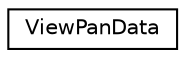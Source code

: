 digraph G
{
  edge [fontname="Helvetica",fontsize="10",labelfontname="Helvetica",labelfontsize="10"];
  node [fontname="Helvetica",fontsize="10",shape=record];
  rankdir=LR;
  Node1 [label="ViewPanData",height=0.2,width=0.4,color="black", fillcolor="white", style="filled",URL="$d1/df0/structViewPanData.html"];
}
